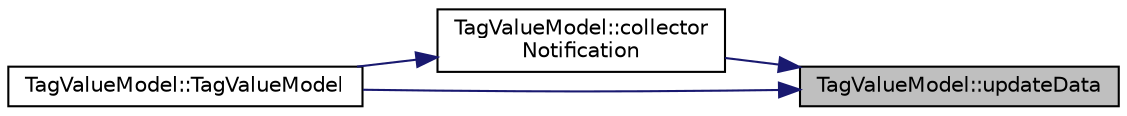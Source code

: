 digraph "TagValueModel::updateData"
{
 // LATEX_PDF_SIZE
  edge [fontname="Helvetica",fontsize="10",labelfontname="Helvetica",labelfontsize="10"];
  node [fontname="Helvetica",fontsize="10",shape=record];
  rankdir="RL";
  Node1 [label="TagValueModel::updateData",height=0.2,width=0.4,color="black", fillcolor="grey75", style="filled", fontcolor="black",tooltip=" "];
  Node1 -> Node2 [dir="back",color="midnightblue",fontsize="10",style="solid",fontname="Helvetica"];
  Node2 [label="TagValueModel::collector\lNotification",height=0.2,width=0.4,color="black", fillcolor="white", style="filled",URL="$class_tag_value_model.html#a4aba96b9b5852a2ae1dff1f6e401686f",tooltip=" "];
  Node2 -> Node3 [dir="back",color="midnightblue",fontsize="10",style="solid",fontname="Helvetica"];
  Node3 [label="TagValueModel::TagValueModel",height=0.2,width=0.4,color="black", fillcolor="white", style="filled",URL="$class_tag_value_model.html#ae66c4e8ec9204efa849f45504b2d56f5",tooltip=" "];
  Node1 -> Node3 [dir="back",color="midnightblue",fontsize="10",style="solid",fontname="Helvetica"];
}
